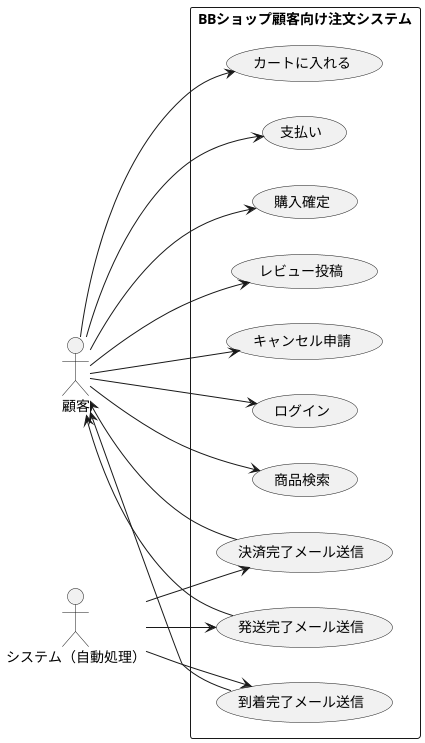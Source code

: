 @startuml bbshop
left to right direction

actor 顧客
actor "システム（自動処理）" as システム

rectangle "BBショップ顧客向け注文システム" {
  (ログイン)
  (商品検索)
  (カートに入れる)
  (支払い)
  (購入確定)
  (レビュー投稿)
  (キャンセル申請)

  (決済完了メール送信)
  (発送完了メール送信)
  (到着完了メール送信)
}

顧客 --> (ログイン)
顧客 --> (商品検索)
顧客 --> (カートに入れる)
顧客 --> (支払い)
顧客 --> (購入確定)
顧客 --> (レビュー投稿)
顧客 --> (キャンセル申請)

システム --> (決済完了メール送信)
システム --> (発送完了メール送信)
システム --> (到着完了メール送信)

(決済完了メール送信) --> 顧客
(発送完了メール送信) --> 顧客
(到着完了メール送信) --> 顧客

@enduml
